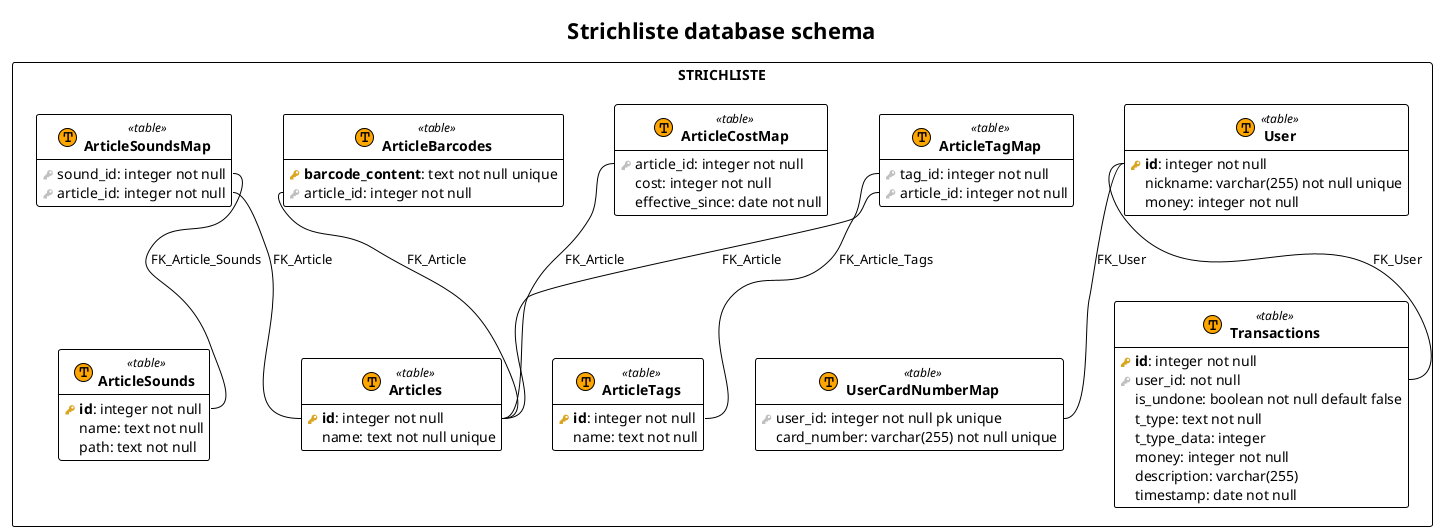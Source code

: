 @startuml
!theme plain
hide empty methods

!procedure $schema($name, $slug)
package "$name" as $slug <<Rectangle>>
!endprocedure

!procedure $table($name, $slug)
entity "<b>$name</b>" as $slug << (T, Orange) table >>
!endprocedure

!procedure $view($name, $slug)
entity "<b>$name</b>" as $slug << (V, Aquamarine) view >>
!endprocedure

!procedure $pk($name)
<color:#GoldenRod><&key></color> <b>$name</b>
!endprocedure

!procedure $fk($name)
<color:#Silver><&key></color> $name
!endprocedure

!procedure $column($name)
{field} <color:#White><&media-record></color> $name
!endprocedure

title "Strichliste database schema"

$schema("STRICHLISTE", "strichliste") {
	$table("User", "users") {
		$pk("id"): integer not null
	    $column("nickname"): varchar(255) not null unique
	    $column("money"): integer not null
	}

	$table("UserCardNumberMap", "user_card_number_map") {
	    $fk("user_id"): integer not null pk unique
	    $column("card_number"): varchar(255) not null unique
	}

	$table("Transactions", "transactions") {
		$pk("id"): integer not null
	    $fk("user_id"): not null
	    $column("is_undone"): boolean not null default false
	    $column("t_type"): text not null
	    $column("t_type_data"): integer
	    $column("money"): integer not null
	    $column("description"): varchar(255)
	    $column("timestamp"): date not null
	}

	$table("Articles", "articles") {
		$pk("id"): integer not null
		$column("name"): text not null unique
	}

	$table("ArticleBarcodes", "article_barcodes") {
	    $pk("barcode_content"): text not null unique
	    $fk("article_id"): integer not null
	}

	$table("ArticleTags", "article_tags") {
	    $pk("id"): integer not null
	    $column("name"): text not null
	}

	$table("ArticleTagMap", "article_tag_map") {
	    $fk("tag_id"): integer not null
	    $fk("article_id"): integer not null
	}

	$table("ArticleSounds", "article_sounds") {
	    $pk("id"): integer not null
	    $column("name"): text not null
	    $column("path"): text not null
	}

	$table("ArticleSoundsMap", "article_sounds_map") {
	    $fk("sound_id"): integer not null
	    $fk("article_id"): integer not null
	}

	$table("ArticleCostMap", "article_cost_map") {
	    $fk("article_id"): integer not null
	    $column("cost"): integer not null
	    $column("effective_since"): date not null
	}
}

strichliste.users::id -- strichliste.user_card_number_map::user_id : FK_User
strichliste.users::id -- strichliste.transactions::user_id : FK_User

strichliste.article_barcodes::article_id -- strichliste.articles::id : FK_Article

strichliste.article_tag_map::tag_id -- strichliste.article_tags::id : FK_Article_Tags
strichliste.article_tag_map::article_id -- strichliste.articles::id : FK_Article

strichliste.article_sounds_map::sound_id -- strichliste.article_sounds::id : FK_Article_Sounds
strichliste.article_sounds_map::article_id -- strichliste.articles::id : FK_Article

strichliste.article_cost_map::article_id -- strichliste.articles::id : FK_Article

@enduml
